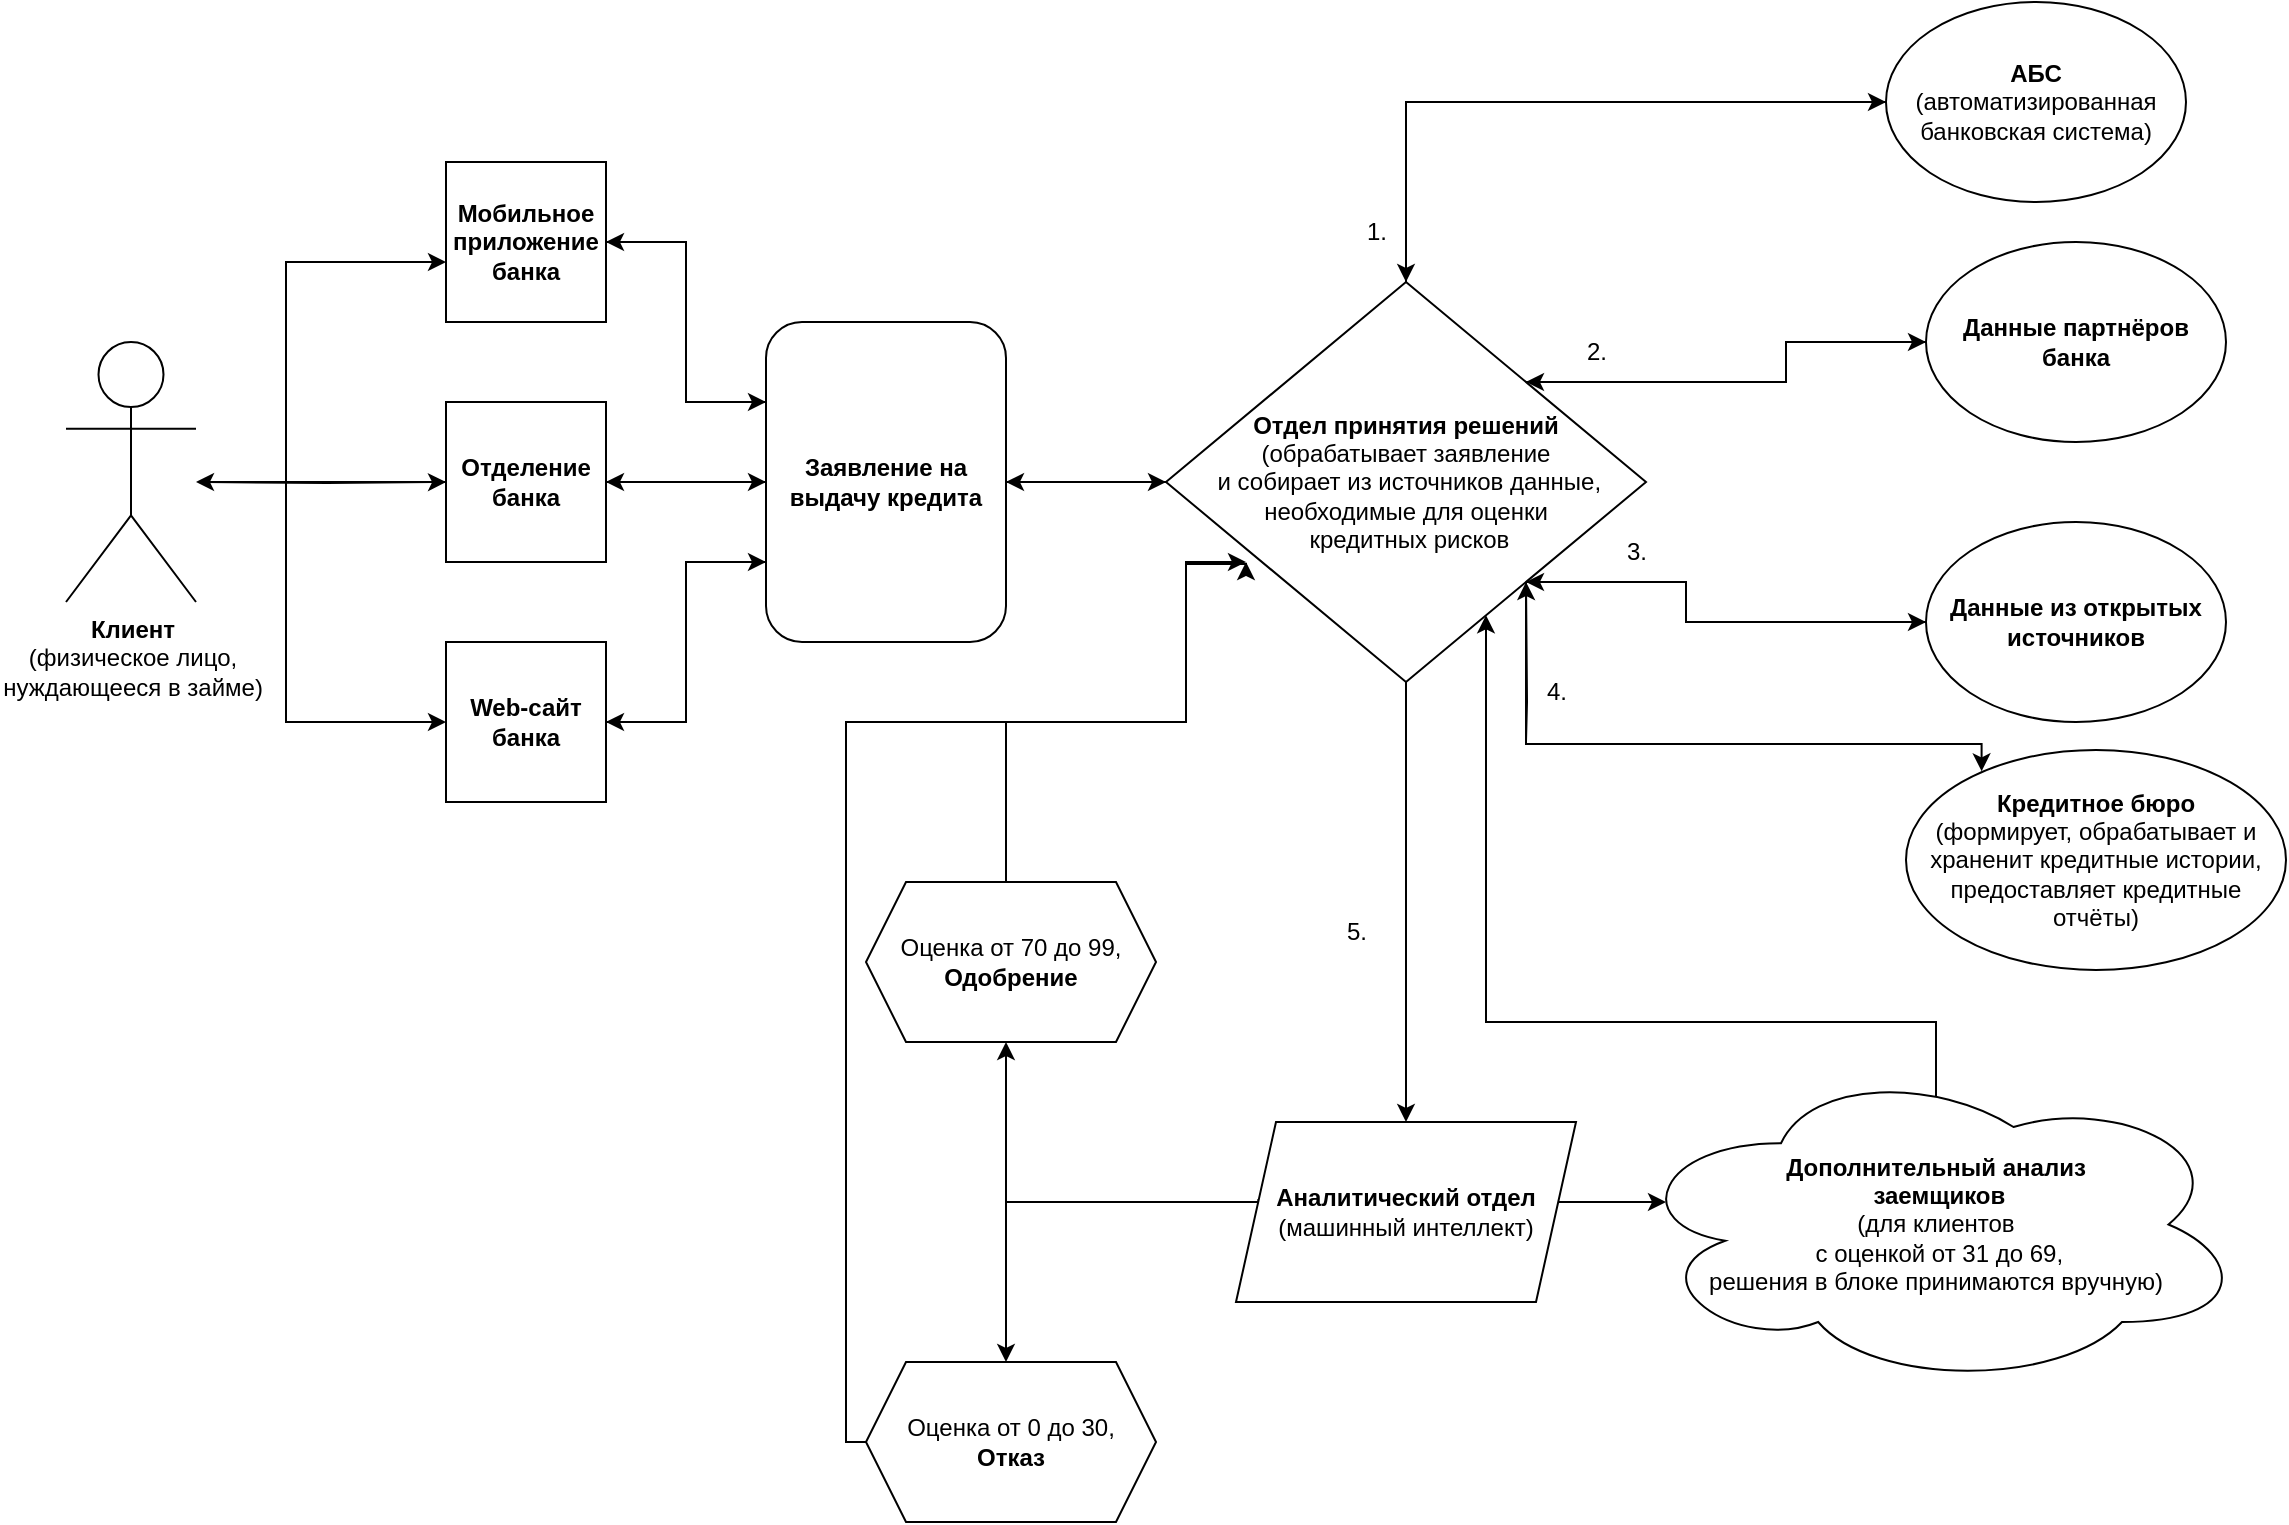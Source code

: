 <mxfile version="20.1.1" type="github">
  <diagram id="07fea595-8f29-1299-0266-81d95cde20df" name="Page-1">
    <mxGraphModel dx="1636" dy="887" grid="1" gridSize="10" guides="1" tooltips="1" connect="1" arrows="1" fold="1" page="1" pageScale="1" pageWidth="1169" pageHeight="827" background="#ffffff" math="0" shadow="0">
      <root>
        <mxCell id="0" />
        <mxCell id="1" parent="0" />
        <mxCell id="tVl8y4RNRxqrjb12IxKI-266" style="edgeStyle=orthogonalEdgeStyle;rounded=0;orthogonalLoop=1;jettySize=auto;html=1;" edge="1" parent="1">
          <mxGeometry relative="1" as="geometry">
            <mxPoint x="240" y="170" as="targetPoint" />
            <mxPoint x="120" y="280" as="sourcePoint" />
            <Array as="points">
              <mxPoint x="160" y="280" />
              <mxPoint x="160" y="170" />
            </Array>
          </mxGeometry>
        </mxCell>
        <mxCell id="tVl8y4RNRxqrjb12IxKI-267" style="edgeStyle=orthogonalEdgeStyle;rounded=0;orthogonalLoop=1;jettySize=auto;html=1;entryX=0;entryY=0.5;entryDx=0;entryDy=0;" edge="1" parent="1" target="tVl8y4RNRxqrjb12IxKI-219">
          <mxGeometry relative="1" as="geometry">
            <mxPoint x="230" y="280" as="targetPoint" />
            <mxPoint x="120" y="280" as="sourcePoint" />
          </mxGeometry>
        </mxCell>
        <mxCell id="tVl8y4RNRxqrjb12IxKI-268" style="edgeStyle=orthogonalEdgeStyle;rounded=0;orthogonalLoop=1;jettySize=auto;html=1;" edge="1" parent="1">
          <mxGeometry relative="1" as="geometry">
            <mxPoint x="240" y="400" as="targetPoint" />
            <mxPoint x="130" y="280" as="sourcePoint" />
            <Array as="points">
              <mxPoint x="160" y="280" />
              <mxPoint x="160" y="400" />
            </Array>
          </mxGeometry>
        </mxCell>
        <mxCell id="tVl8y4RNRxqrjb12IxKI-217" value="&lt;b&gt;Клиент &lt;br&gt;&lt;/b&gt;(физическое лицо, &lt;br&gt;нуждающееся в займе)" style="shape=umlActor;verticalLabelPosition=bottom;verticalAlign=top;html=1;outlineConnect=0;" vertex="1" parent="1">
          <mxGeometry x="50" y="210" width="65" height="130" as="geometry" />
        </mxCell>
        <mxCell id="tVl8y4RNRxqrjb12IxKI-273" style="edgeStyle=orthogonalEdgeStyle;rounded=0;orthogonalLoop=1;jettySize=auto;html=1;entryX=0;entryY=0.5;entryDx=0;entryDy=0;" edge="1" parent="1" source="tVl8y4RNRxqrjb12IxKI-219" target="tVl8y4RNRxqrjb12IxKI-227">
          <mxGeometry relative="1" as="geometry" />
        </mxCell>
        <mxCell id="tVl8y4RNRxqrjb12IxKI-306" style="edgeStyle=orthogonalEdgeStyle;rounded=0;orthogonalLoop=1;jettySize=auto;html=1;" edge="1" parent="1" source="tVl8y4RNRxqrjb12IxKI-219" target="tVl8y4RNRxqrjb12IxKI-217">
          <mxGeometry relative="1" as="geometry">
            <Array as="points">
              <mxPoint x="150" y="280" />
              <mxPoint x="150" y="280" />
            </Array>
          </mxGeometry>
        </mxCell>
        <mxCell id="tVl8y4RNRxqrjb12IxKI-219" value="&lt;b&gt;Отделение банка&lt;/b&gt;" style="whiteSpace=wrap;html=1;aspect=fixed;" vertex="1" parent="1">
          <mxGeometry x="240" y="240" width="80" height="80" as="geometry" />
        </mxCell>
        <mxCell id="tVl8y4RNRxqrjb12IxKI-271" style="edgeStyle=orthogonalEdgeStyle;rounded=0;orthogonalLoop=1;jettySize=auto;html=1;" edge="1" parent="1" source="tVl8y4RNRxqrjb12IxKI-222">
          <mxGeometry relative="1" as="geometry">
            <mxPoint x="400" y="320" as="targetPoint" />
            <Array as="points">
              <mxPoint x="360" y="400" />
              <mxPoint x="360" y="320" />
            </Array>
          </mxGeometry>
        </mxCell>
        <mxCell id="tVl8y4RNRxqrjb12IxKI-222" value="&lt;b&gt;Web-сайт банка&lt;/b&gt;" style="whiteSpace=wrap;html=1;aspect=fixed;" vertex="1" parent="1">
          <mxGeometry x="240" y="360" width="80" height="80" as="geometry" />
        </mxCell>
        <mxCell id="tVl8y4RNRxqrjb12IxKI-272" style="edgeStyle=orthogonalEdgeStyle;rounded=0;orthogonalLoop=1;jettySize=auto;html=1;entryX=0;entryY=0.25;entryDx=0;entryDy=0;" edge="1" parent="1" source="tVl8y4RNRxqrjb12IxKI-223" target="tVl8y4RNRxqrjb12IxKI-227">
          <mxGeometry relative="1" as="geometry">
            <mxPoint x="390" y="240" as="targetPoint" />
            <Array as="points">
              <mxPoint x="360" y="160" />
              <mxPoint x="360" y="240" />
            </Array>
          </mxGeometry>
        </mxCell>
        <mxCell id="tVl8y4RNRxqrjb12IxKI-223" value="&lt;b&gt;Мобильное приложение банка&lt;/b&gt;" style="whiteSpace=wrap;html=1;aspect=fixed;" vertex="1" parent="1">
          <mxGeometry x="240" y="120" width="80" height="80" as="geometry" />
        </mxCell>
        <mxCell id="tVl8y4RNRxqrjb12IxKI-274" style="edgeStyle=orthogonalEdgeStyle;rounded=0;orthogonalLoop=1;jettySize=auto;html=1;entryX=0;entryY=0.5;entryDx=0;entryDy=0;" edge="1" parent="1" source="tVl8y4RNRxqrjb12IxKI-227" target="tVl8y4RNRxqrjb12IxKI-233">
          <mxGeometry relative="1" as="geometry" />
        </mxCell>
        <mxCell id="tVl8y4RNRxqrjb12IxKI-303" style="edgeStyle=orthogonalEdgeStyle;rounded=0;orthogonalLoop=1;jettySize=auto;html=1;entryX=1;entryY=0.5;entryDx=0;entryDy=0;" edge="1" parent="1" source="tVl8y4RNRxqrjb12IxKI-227" target="tVl8y4RNRxqrjb12IxKI-219">
          <mxGeometry relative="1" as="geometry" />
        </mxCell>
        <mxCell id="tVl8y4RNRxqrjb12IxKI-304" style="edgeStyle=orthogonalEdgeStyle;rounded=0;orthogonalLoop=1;jettySize=auto;html=1;entryX=1;entryY=0.5;entryDx=0;entryDy=0;" edge="1" parent="1" source="tVl8y4RNRxqrjb12IxKI-227" target="tVl8y4RNRxqrjb12IxKI-223">
          <mxGeometry relative="1" as="geometry">
            <Array as="points">
              <mxPoint x="360" y="240" />
              <mxPoint x="360" y="160" />
            </Array>
          </mxGeometry>
        </mxCell>
        <mxCell id="tVl8y4RNRxqrjb12IxKI-305" style="edgeStyle=orthogonalEdgeStyle;rounded=0;orthogonalLoop=1;jettySize=auto;html=1;entryX=1;entryY=0.5;entryDx=0;entryDy=0;" edge="1" parent="1" source="tVl8y4RNRxqrjb12IxKI-227" target="tVl8y4RNRxqrjb12IxKI-222">
          <mxGeometry relative="1" as="geometry">
            <Array as="points">
              <mxPoint x="360" y="320" />
              <mxPoint x="360" y="400" />
            </Array>
          </mxGeometry>
        </mxCell>
        <mxCell id="tVl8y4RNRxqrjb12IxKI-227" value="&lt;b&gt;Заявление на выдачу кредита&lt;/b&gt;" style="rounded=1;whiteSpace=wrap;html=1;" vertex="1" parent="1">
          <mxGeometry x="400" y="200" width="120" height="160" as="geometry" />
        </mxCell>
        <mxCell id="tVl8y4RNRxqrjb12IxKI-275" style="edgeStyle=orthogonalEdgeStyle;rounded=0;orthogonalLoop=1;jettySize=auto;html=1;" edge="1" parent="1" source="tVl8y4RNRxqrjb12IxKI-233" target="tVl8y4RNRxqrjb12IxKI-238">
          <mxGeometry relative="1" as="geometry">
            <mxPoint x="760" y="120" as="targetPoint" />
            <Array as="points">
              <mxPoint x="720" y="90" />
            </Array>
          </mxGeometry>
        </mxCell>
        <mxCell id="tVl8y4RNRxqrjb12IxKI-278" style="edgeStyle=orthogonalEdgeStyle;rounded=0;orthogonalLoop=1;jettySize=auto;html=1;exitX=1;exitY=0;exitDx=0;exitDy=0;entryX=0;entryY=0.5;entryDx=0;entryDy=0;" edge="1" parent="1" source="tVl8y4RNRxqrjb12IxKI-233" target="tVl8y4RNRxqrjb12IxKI-239">
          <mxGeometry relative="1" as="geometry" />
        </mxCell>
        <mxCell id="tVl8y4RNRxqrjb12IxKI-279" style="edgeStyle=orthogonalEdgeStyle;rounded=0;orthogonalLoop=1;jettySize=auto;html=1;exitX=1;exitY=1;exitDx=0;exitDy=0;entryX=0;entryY=0.5;entryDx=0;entryDy=0;" edge="1" parent="1" source="tVl8y4RNRxqrjb12IxKI-233" target="tVl8y4RNRxqrjb12IxKI-240">
          <mxGeometry relative="1" as="geometry">
            <Array as="points">
              <mxPoint x="860" y="330" />
              <mxPoint x="860" y="350" />
            </Array>
          </mxGeometry>
        </mxCell>
        <mxCell id="tVl8y4RNRxqrjb12IxKI-280" style="edgeStyle=orthogonalEdgeStyle;rounded=0;orthogonalLoop=1;jettySize=auto;html=1;exitX=1;exitY=1;exitDx=0;exitDy=0;entryX=0.199;entryY=0.097;entryDx=0;entryDy=0;entryPerimeter=0;" edge="1" parent="1" source="tVl8y4RNRxqrjb12IxKI-233" target="tVl8y4RNRxqrjb12IxKI-241">
          <mxGeometry relative="1" as="geometry">
            <mxPoint x="780" y="390" as="targetPoint" />
            <Array as="points">
              <mxPoint x="780" y="411" />
            </Array>
          </mxGeometry>
        </mxCell>
        <mxCell id="tVl8y4RNRxqrjb12IxKI-281" style="edgeStyle=orthogonalEdgeStyle;rounded=0;orthogonalLoop=1;jettySize=auto;html=1;entryX=0.5;entryY=0;entryDx=0;entryDy=0;" edge="1" parent="1" source="tVl8y4RNRxqrjb12IxKI-233" target="tVl8y4RNRxqrjb12IxKI-264">
          <mxGeometry relative="1" as="geometry" />
        </mxCell>
        <mxCell id="tVl8y4RNRxqrjb12IxKI-302" style="edgeStyle=orthogonalEdgeStyle;rounded=0;orthogonalLoop=1;jettySize=auto;html=1;" edge="1" parent="1" source="tVl8y4RNRxqrjb12IxKI-233">
          <mxGeometry relative="1" as="geometry">
            <mxPoint x="520" y="280" as="targetPoint" />
          </mxGeometry>
        </mxCell>
        <mxCell id="tVl8y4RNRxqrjb12IxKI-233" value="&lt;b&gt;Отдел принятия решений&lt;/b&gt;&lt;br&gt;(обрабатывает заявление&lt;br&gt;&amp;nbsp;и собирает из источников данные, &lt;br&gt;необходимые для оценки&lt;br&gt;&amp;nbsp;кредитных рисков" style="rhombus;whiteSpace=wrap;html=1;" vertex="1" parent="1">
          <mxGeometry x="600" y="180" width="240" height="200" as="geometry" />
        </mxCell>
        <mxCell id="tVl8y4RNRxqrjb12IxKI-301" style="edgeStyle=orthogonalEdgeStyle;rounded=0;orthogonalLoop=1;jettySize=auto;html=1;entryX=0.5;entryY=0;entryDx=0;entryDy=0;" edge="1" parent="1" source="tVl8y4RNRxqrjb12IxKI-238" target="tVl8y4RNRxqrjb12IxKI-233">
          <mxGeometry relative="1" as="geometry" />
        </mxCell>
        <mxCell id="tVl8y4RNRxqrjb12IxKI-238" value="&lt;b&gt;АБС&lt;br&gt;&lt;/b&gt;(автоматизированная банковская система)" style="ellipse;whiteSpace=wrap;html=1;" vertex="1" parent="1">
          <mxGeometry x="960" y="40" width="150" height="100" as="geometry" />
        </mxCell>
        <mxCell id="tVl8y4RNRxqrjb12IxKI-300" style="edgeStyle=orthogonalEdgeStyle;rounded=0;orthogonalLoop=1;jettySize=auto;html=1;entryX=1;entryY=0;entryDx=0;entryDy=0;" edge="1" parent="1" source="tVl8y4RNRxqrjb12IxKI-239" target="tVl8y4RNRxqrjb12IxKI-233">
          <mxGeometry relative="1" as="geometry" />
        </mxCell>
        <mxCell id="tVl8y4RNRxqrjb12IxKI-239" value="&lt;b&gt;Данные партнёров банка&lt;/b&gt;" style="ellipse;whiteSpace=wrap;html=1;" vertex="1" parent="1">
          <mxGeometry x="980" y="160" width="150" height="100" as="geometry" />
        </mxCell>
        <mxCell id="tVl8y4RNRxqrjb12IxKI-299" style="edgeStyle=orthogonalEdgeStyle;rounded=0;orthogonalLoop=1;jettySize=auto;html=1;" edge="1" parent="1" source="tVl8y4RNRxqrjb12IxKI-240">
          <mxGeometry relative="1" as="geometry">
            <mxPoint x="780" y="330" as="targetPoint" />
            <Array as="points">
              <mxPoint x="860" y="350" />
              <mxPoint x="860" y="330" />
            </Array>
          </mxGeometry>
        </mxCell>
        <mxCell id="tVl8y4RNRxqrjb12IxKI-240" value="&lt;b&gt;Данные из открытых источников&lt;/b&gt;" style="ellipse;whiteSpace=wrap;html=1;" vertex="1" parent="1">
          <mxGeometry x="980" y="300" width="150" height="100" as="geometry" />
        </mxCell>
        <mxCell id="tVl8y4RNRxqrjb12IxKI-241" value="&lt;b&gt;Кредитное бюро&lt;/b&gt;&lt;br&gt;(формирует, обрабатывает и храненит кредитные истории, предоставляет кредитные отчёты)" style="ellipse;whiteSpace=wrap;html=1;" vertex="1" parent="1">
          <mxGeometry x="970" y="414" width="190" height="110" as="geometry" />
        </mxCell>
        <mxCell id="tVl8y4RNRxqrjb12IxKI-259" value="1." style="text;html=1;align=center;verticalAlign=middle;resizable=0;points=[];autosize=1;strokeColor=none;fillColor=none;" vertex="1" parent="1">
          <mxGeometry x="690" y="140" width="30" height="30" as="geometry" />
        </mxCell>
        <mxCell id="tVl8y4RNRxqrjb12IxKI-260" value="2." style="text;html=1;align=center;verticalAlign=middle;resizable=0;points=[];autosize=1;strokeColor=none;fillColor=none;" vertex="1" parent="1">
          <mxGeometry x="800" y="200" width="30" height="30" as="geometry" />
        </mxCell>
        <mxCell id="tVl8y4RNRxqrjb12IxKI-261" value="3." style="text;html=1;align=center;verticalAlign=middle;resizable=0;points=[];autosize=1;strokeColor=none;fillColor=none;" vertex="1" parent="1">
          <mxGeometry x="820" y="300" width="30" height="30" as="geometry" />
        </mxCell>
        <mxCell id="tVl8y4RNRxqrjb12IxKI-298" style="edgeStyle=orthogonalEdgeStyle;rounded=0;orthogonalLoop=1;jettySize=auto;html=1;entryX=1;entryY=1;entryDx=0;entryDy=0;" edge="1" parent="1" target="tVl8y4RNRxqrjb12IxKI-233">
          <mxGeometry relative="1" as="geometry">
            <mxPoint x="780" y="340" as="targetPoint" />
            <mxPoint x="780" y="410" as="sourcePoint" />
          </mxGeometry>
        </mxCell>
        <mxCell id="tVl8y4RNRxqrjb12IxKI-262" value="4." style="text;html=1;align=center;verticalAlign=middle;resizable=0;points=[];autosize=1;strokeColor=none;fillColor=none;" vertex="1" parent="1">
          <mxGeometry x="780" y="370" width="30" height="30" as="geometry" />
        </mxCell>
        <mxCell id="tVl8y4RNRxqrjb12IxKI-263" value="5." style="text;html=1;align=center;verticalAlign=middle;resizable=0;points=[];autosize=1;strokeColor=none;fillColor=none;" vertex="1" parent="1">
          <mxGeometry x="680" y="490" width="30" height="30" as="geometry" />
        </mxCell>
        <mxCell id="tVl8y4RNRxqrjb12IxKI-265" style="edgeStyle=orthogonalEdgeStyle;rounded=0;orthogonalLoop=1;jettySize=auto;html=1;exitX=0.066;exitY=0.428;exitDx=0;exitDy=0;exitPerimeter=0;" edge="1" parent="1" source="tVl8y4RNRxqrjb12IxKI-264">
          <mxGeometry relative="1" as="geometry">
            <mxPoint x="520" y="720" as="targetPoint" />
            <Array as="points">
              <mxPoint x="646" y="640" />
              <mxPoint x="520" y="640" />
            </Array>
          </mxGeometry>
        </mxCell>
        <mxCell id="tVl8y4RNRxqrjb12IxKI-287" style="edgeStyle=orthogonalEdgeStyle;rounded=0;orthogonalLoop=1;jettySize=auto;html=1;" edge="1" parent="1" source="tVl8y4RNRxqrjb12IxKI-264">
          <mxGeometry relative="1" as="geometry">
            <mxPoint x="520" y="560" as="targetPoint" />
            <Array as="points">
              <mxPoint x="520" y="640" />
            </Array>
          </mxGeometry>
        </mxCell>
        <mxCell id="tVl8y4RNRxqrjb12IxKI-290" style="edgeStyle=orthogonalEdgeStyle;rounded=0;orthogonalLoop=1;jettySize=auto;html=1;" edge="1" parent="1">
          <mxGeometry relative="1" as="geometry">
            <mxPoint x="850" y="640" as="targetPoint" />
            <mxPoint x="795" y="640" as="sourcePoint" />
          </mxGeometry>
        </mxCell>
        <mxCell id="tVl8y4RNRxqrjb12IxKI-264" value="&lt;b&gt;Аналитический отдел&lt;/b&gt;&lt;br&gt;(машинный интеллект)" style="shape=parallelogram;perimeter=parallelogramPerimeter;whiteSpace=wrap;html=1;fixedSize=1;" vertex="1" parent="1">
          <mxGeometry x="635" y="600" width="170" height="90" as="geometry" />
        </mxCell>
        <mxCell id="tVl8y4RNRxqrjb12IxKI-293" style="edgeStyle=orthogonalEdgeStyle;rounded=0;orthogonalLoop=1;jettySize=auto;html=1;" edge="1" parent="1" source="tVl8y4RNRxqrjb12IxKI-286">
          <mxGeometry relative="1" as="geometry">
            <mxPoint x="640" y="320" as="targetPoint" />
            <Array as="points">
              <mxPoint x="440" y="760" />
              <mxPoint x="440" y="400" />
              <mxPoint x="610" y="400" />
              <mxPoint x="610" y="321" />
            </Array>
          </mxGeometry>
        </mxCell>
        <mxCell id="tVl8y4RNRxqrjb12IxKI-286" value="Оценка от 0 до 30,&lt;br&gt;&lt;b&gt;Отказ&lt;/b&gt;" style="shape=hexagon;perimeter=hexagonPerimeter2;whiteSpace=wrap;html=1;fixedSize=1;" vertex="1" parent="1">
          <mxGeometry x="450" y="720" width="145" height="80" as="geometry" />
        </mxCell>
        <mxCell id="tVl8y4RNRxqrjb12IxKI-296" style="edgeStyle=orthogonalEdgeStyle;rounded=0;orthogonalLoop=1;jettySize=auto;html=1;exitX=0.5;exitY=0;exitDx=0;exitDy=0;" edge="1" parent="1">
          <mxGeometry relative="1" as="geometry">
            <mxPoint x="640" y="320" as="targetPoint" />
            <mxPoint x="520" y="480" as="sourcePoint" />
            <Array as="points">
              <mxPoint x="520" y="400" />
              <mxPoint x="610" y="400" />
              <mxPoint x="610" y="320" />
            </Array>
          </mxGeometry>
        </mxCell>
        <mxCell id="tVl8y4RNRxqrjb12IxKI-288" value="Оценка от 70 до 99,&lt;br&gt;&lt;b&gt;Одобрение&lt;/b&gt;" style="shape=hexagon;perimeter=hexagonPerimeter2;whiteSpace=wrap;html=1;fixedSize=1;" vertex="1" parent="1">
          <mxGeometry x="450" y="480" width="145" height="80" as="geometry" />
        </mxCell>
        <mxCell id="tVl8y4RNRxqrjb12IxKI-297" style="edgeStyle=orthogonalEdgeStyle;rounded=0;orthogonalLoop=1;jettySize=auto;html=1;exitX=0.5;exitY=0.115;exitDx=0;exitDy=0;exitPerimeter=0;" edge="1" parent="1" source="tVl8y4RNRxqrjb12IxKI-291" target="tVl8y4RNRxqrjb12IxKI-233">
          <mxGeometry relative="1" as="geometry">
            <mxPoint x="760" y="390" as="targetPoint" />
            <Array as="points">
              <mxPoint x="985" y="550" />
              <mxPoint x="760" y="550" />
            </Array>
          </mxGeometry>
        </mxCell>
        <mxCell id="tVl8y4RNRxqrjb12IxKI-291" value="&lt;b&gt;Дополнительный анализ&lt;br&gt;&amp;nbsp;заемщиков&lt;/b&gt; &lt;br&gt;(для клиентов&lt;br&gt;&amp;nbsp;с оценкой&amp;nbsp;от 31 до 69, &lt;br&gt;решения в блоке принимаются вручную)" style="ellipse;shape=cloud;whiteSpace=wrap;html=1;" vertex="1" parent="1">
          <mxGeometry x="830" y="570" width="310" height="162.5" as="geometry" />
        </mxCell>
      </root>
    </mxGraphModel>
  </diagram>
</mxfile>
